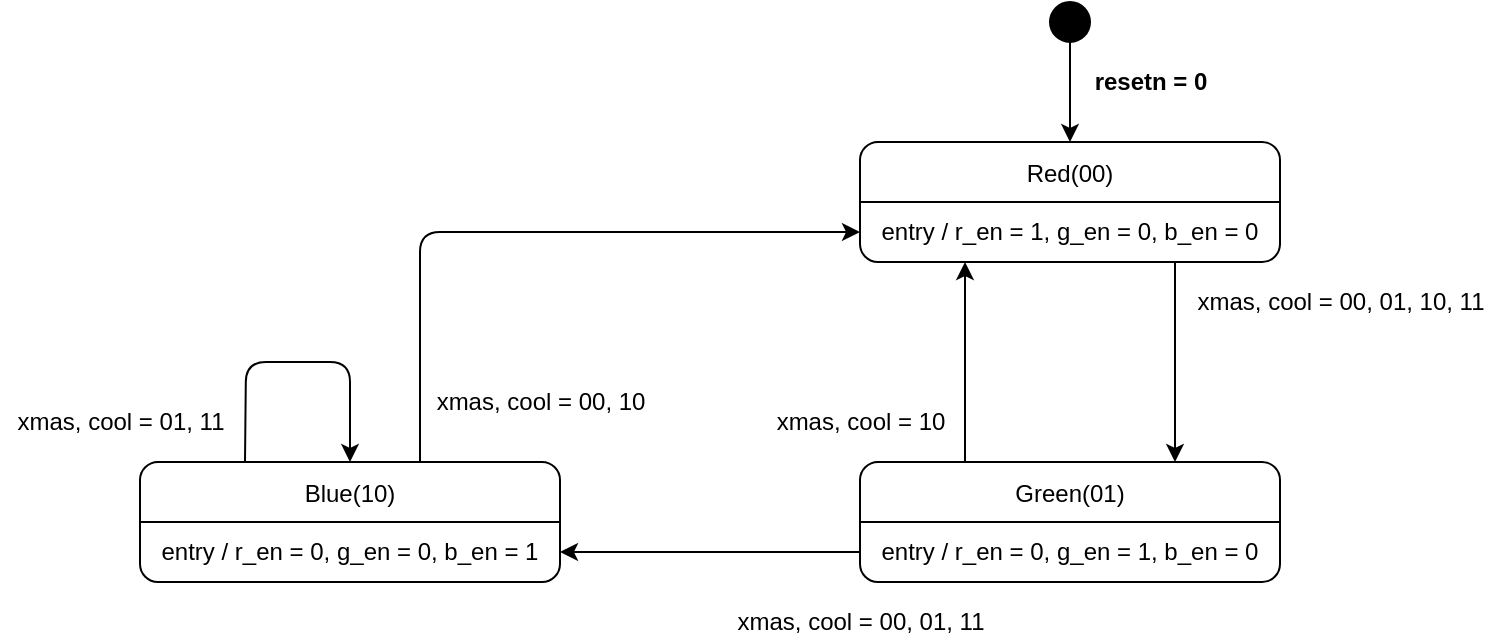 <mxfile version="16.5.3" type="device"><diagram id="NHGM5BOQYGYZ-L1hAIy6" name="Page-1"><mxGraphModel dx="865" dy="456" grid="1" gridSize="10" guides="1" tooltips="1" connect="1" arrows="1" fold="1" page="1" pageScale="1" pageWidth="827" pageHeight="1169" background="none" math="0" shadow="0"><root><mxCell id="0"/><mxCell id="1" parent="0"/><mxCell id="qlbkIOm4CIBYj_j3ihhU-1" value="Red(00)&lt;br&gt;&lt;br&gt;entry / r_en = 1, g_en = 0, b_en = 0" style="rounded=1;whiteSpace=wrap;html=1;" vertex="1" parent="1"><mxGeometry x="460" y="150" width="210" height="60" as="geometry"/></mxCell><mxCell id="qlbkIOm4CIBYj_j3ihhU-2" value="Blue(10)&lt;br&gt;&lt;br&gt;entry / r_en = 0, g_en = 0, b_en = 1" style="rounded=1;whiteSpace=wrap;html=1;" vertex="1" parent="1"><mxGeometry x="100" y="310" width="210" height="60" as="geometry"/></mxCell><mxCell id="qlbkIOm4CIBYj_j3ihhU-3" value="Green(01)&lt;br&gt;&lt;br&gt;entry / r_en = 0, g_en = 1, b_en = 0" style="rounded=1;whiteSpace=wrap;html=1;" vertex="1" parent="1"><mxGeometry x="460" y="310" width="210" height="60" as="geometry"/></mxCell><mxCell id="qlbkIOm4CIBYj_j3ihhU-4" value="" style="endArrow=none;html=1;rounded=0;exitX=0;exitY=0.5;exitDx=0;exitDy=0;entryX=1;entryY=0.5;entryDx=0;entryDy=0;" edge="1" parent="1" source="qlbkIOm4CIBYj_j3ihhU-1" target="qlbkIOm4CIBYj_j3ihhU-1"><mxGeometry width="50" height="50" relative="1" as="geometry"><mxPoint x="390" y="310" as="sourcePoint"/><mxPoint x="440" y="260" as="targetPoint"/></mxGeometry></mxCell><mxCell id="qlbkIOm4CIBYj_j3ihhU-5" value="" style="endArrow=none;html=1;rounded=0;exitX=0;exitY=0.5;exitDx=0;exitDy=0;entryX=1;entryY=0.5;entryDx=0;entryDy=0;" edge="1" parent="1" source="qlbkIOm4CIBYj_j3ihhU-2" target="qlbkIOm4CIBYj_j3ihhU-2"><mxGeometry width="50" height="50" relative="1" as="geometry"><mxPoint x="390" y="310" as="sourcePoint"/><mxPoint x="440" y="260" as="targetPoint"/></mxGeometry></mxCell><mxCell id="qlbkIOm4CIBYj_j3ihhU-6" value="" style="endArrow=none;html=1;rounded=0;entryX=1;entryY=0.5;entryDx=0;entryDy=0;exitX=0;exitY=0.5;exitDx=0;exitDy=0;" edge="1" parent="1" source="qlbkIOm4CIBYj_j3ihhU-3" target="qlbkIOm4CIBYj_j3ihhU-3"><mxGeometry width="50" height="50" relative="1" as="geometry"><mxPoint x="390" y="310" as="sourcePoint"/><mxPoint x="440" y="260" as="targetPoint"/></mxGeometry></mxCell><mxCell id="qlbkIOm4CIBYj_j3ihhU-8" value="" style="ellipse;whiteSpace=wrap;html=1;aspect=fixed;fillColor=#000000;" vertex="1" parent="1"><mxGeometry x="555" y="80" width="20" height="20" as="geometry"/></mxCell><mxCell id="qlbkIOm4CIBYj_j3ihhU-9" value="" style="endArrow=classic;html=1;rounded=0;exitX=0.5;exitY=1;exitDx=0;exitDy=0;entryX=0.5;entryY=0;entryDx=0;entryDy=0;" edge="1" parent="1" source="qlbkIOm4CIBYj_j3ihhU-8" target="qlbkIOm4CIBYj_j3ihhU-1"><mxGeometry width="50" height="50" relative="1" as="geometry"><mxPoint x="390" y="200" as="sourcePoint"/><mxPoint x="440" y="150" as="targetPoint"/><Array as="points"/></mxGeometry></mxCell><mxCell id="qlbkIOm4CIBYj_j3ihhU-10" value="&lt;font style=&quot;font-size: 12px&quot;&gt;&lt;b&gt;resetn = 0&lt;/b&gt;&lt;/font&gt;" style="text;html=1;align=center;verticalAlign=middle;resizable=0;points=[];autosize=1;strokeColor=none;fillColor=none;" vertex="1" parent="1"><mxGeometry x="570" y="110" width="70" height="20" as="geometry"/></mxCell><mxCell id="qlbkIOm4CIBYj_j3ihhU-12" value="" style="endArrow=classic;html=1;rounded=0;fontSize=12;exitX=0.75;exitY=1;exitDx=0;exitDy=0;entryX=0.75;entryY=0;entryDx=0;entryDy=0;" edge="1" parent="1" source="qlbkIOm4CIBYj_j3ihhU-1" target="qlbkIOm4CIBYj_j3ihhU-3"><mxGeometry width="50" height="50" relative="1" as="geometry"><mxPoint x="390" y="200" as="sourcePoint"/><mxPoint x="440" y="150" as="targetPoint"/></mxGeometry></mxCell><mxCell id="qlbkIOm4CIBYj_j3ihhU-13" value="" style="endArrow=classic;html=1;rounded=0;fontSize=12;exitX=0.25;exitY=0;exitDx=0;exitDy=0;entryX=0.25;entryY=1;entryDx=0;entryDy=0;" edge="1" parent="1" source="qlbkIOm4CIBYj_j3ihhU-3" target="qlbkIOm4CIBYj_j3ihhU-1"><mxGeometry width="50" height="50" relative="1" as="geometry"><mxPoint x="390" y="200" as="sourcePoint"/><mxPoint x="440" y="150" as="targetPoint"/></mxGeometry></mxCell><mxCell id="qlbkIOm4CIBYj_j3ihhU-14" value="" style="endArrow=classic;html=1;rounded=0;fontSize=12;exitX=0;exitY=0.75;exitDx=0;exitDy=0;entryX=1;entryY=0.75;entryDx=0;entryDy=0;" edge="1" parent="1" source="qlbkIOm4CIBYj_j3ihhU-3" target="qlbkIOm4CIBYj_j3ihhU-2"><mxGeometry width="50" height="50" relative="1" as="geometry"><mxPoint x="390" y="200" as="sourcePoint"/><mxPoint x="320" y="340" as="targetPoint"/></mxGeometry></mxCell><mxCell id="qlbkIOm4CIBYj_j3ihhU-18" value="" style="endArrow=classic;html=1;shadow=0;sketch=0;fontSize=12;entryX=0;entryY=0.75;entryDx=0;entryDy=0;rounded=1;" edge="1" parent="1" target="qlbkIOm4CIBYj_j3ihhU-1"><mxGeometry width="50" height="50" relative="1" as="geometry"><mxPoint x="240" y="310" as="sourcePoint"/><mxPoint x="440" y="150" as="targetPoint"/><Array as="points"><mxPoint x="240" y="195"/></Array></mxGeometry></mxCell><mxCell id="qlbkIOm4CIBYj_j3ihhU-20" value="" style="endArrow=classic;html=1;rounded=1;shadow=0;sketch=0;fontSize=12;exitX=0.25;exitY=0;exitDx=0;exitDy=0;entryX=0.5;entryY=0;entryDx=0;entryDy=0;" edge="1" parent="1" source="qlbkIOm4CIBYj_j3ihhU-2" target="qlbkIOm4CIBYj_j3ihhU-2"><mxGeometry width="50" height="50" relative="1" as="geometry"><mxPoint x="390" y="370" as="sourcePoint"/><mxPoint x="440" y="320" as="targetPoint"/><Array as="points"><mxPoint x="153" y="260"/><mxPoint x="205" y="260"/></Array></mxGeometry></mxCell><mxCell id="qlbkIOm4CIBYj_j3ihhU-21" value="xmas, cool = 00, 01, 10, 11" style="text;html=1;align=center;verticalAlign=middle;resizable=0;points=[];autosize=1;strokeColor=none;fillColor=none;fontSize=12;" vertex="1" parent="1"><mxGeometry x="620" y="220" width="160" height="20" as="geometry"/></mxCell><mxCell id="qlbkIOm4CIBYj_j3ihhU-22" value="xmas, cool = 10" style="text;html=1;align=center;verticalAlign=middle;resizable=0;points=[];autosize=1;strokeColor=none;fillColor=none;fontSize=12;" vertex="1" parent="1"><mxGeometry x="410" y="280" width="100" height="20" as="geometry"/></mxCell><mxCell id="qlbkIOm4CIBYj_j3ihhU-23" value="xmas, cool = 00, 01, 11" style="text;html=1;align=center;verticalAlign=middle;resizable=0;points=[];autosize=1;strokeColor=none;fillColor=none;fontSize=12;" vertex="1" parent="1"><mxGeometry x="390" y="380" width="140" height="20" as="geometry"/></mxCell><mxCell id="qlbkIOm4CIBYj_j3ihhU-24" value="xmas, cool = 00, 10" style="text;html=1;align=center;verticalAlign=middle;resizable=0;points=[];autosize=1;strokeColor=none;fillColor=none;fontSize=12;" vertex="1" parent="1"><mxGeometry x="240" y="270" width="120" height="20" as="geometry"/></mxCell><mxCell id="qlbkIOm4CIBYj_j3ihhU-25" value="xmas, cool = 01, 11" style="text;html=1;align=center;verticalAlign=middle;resizable=0;points=[];autosize=1;strokeColor=none;fillColor=none;fontSize=12;" vertex="1" parent="1"><mxGeometry x="30" y="280" width="120" height="20" as="geometry"/></mxCell></root></mxGraphModel></diagram></mxfile>